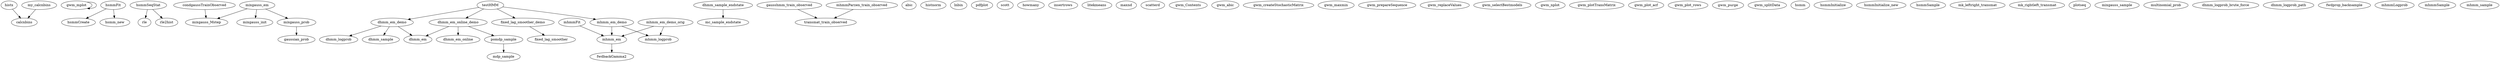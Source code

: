 /* Created by mdot for Matlab */
digraph m2html {
  histx -> calcnbins;
  my_calcnbins -> calcnbins;
  gwm_mplot -> gwm_mplot;
  hsmmFit -> hsmmCreate;
  hsmmFit -> hsmm_new;
  hsmmSeqStat -> rle;
  hsmmSeqStat -> rle2hist;
  condgaussTrainObserved -> mixgauss_Mstep;
  mixgauss_em -> mixgauss_Mstep;
  mixgauss_em -> mixgauss_init;
  mixgauss_em -> mixgauss_prob;
  mixgauss_prob -> gaussian_prob;
  dhmm_em_demo -> dhmm_em;
  dhmm_em_demo -> dhmm_logprob;
  dhmm_em_demo -> dhmm_sample;
  dhmm_em_online_demo -> dhmm_em;
  dhmm_em_online_demo -> dhmm_em_online;
  dhmm_em_online_demo -> pomdp_sample;
  dhmm_sample_endstate -> mc_sample_endstate;
  fixed_lag_smoother_demo -> fixed_lag_smoother;
  gausshmm_train_observed -> transmat_train_observed;
  mhmmFit -> mhmm_em;
  mhmmParzen_train_observed -> transmat_train_observed;
  mhmm_em -> fwdbackGamma2;
  mhmm_em_demo -> mhmm_em;
  mhmm_em_demo -> mhmm_logprob;
  mhmm_em_demo_orig -> mhmm_em;
  mhmm_em_demo_orig -> mhmm_logprob;
  pomdp_sample -> mdp_sample;
  testHMM -> dhmm_em_demo;
  testHMM -> dhmm_em_online_demo;
  testHMM -> fixed_lag_smoother_demo;
  testHMM -> mhmm_em_demo;

  abic [URL="GridWM/external_utils/abic.html"];
  calcnbins [URL="GridWM/external_utils/histogram/calcnbins.html"];
  histnorm [URL="GridWM/external_utils/histogram/histnorm.html"];
  histx [URL="GridWM/external_utils/histogram/histx.html"];
  lnbin [URL="GridWM/external_utils/histogram/lnbin.html"];
  my_calcnbins [URL="GridWM/external_utils/histogram/my_calcnbins.html"];
  pdfplot [URL="GridWM/external_utils/histogram/pdfplot.html"];
  scott [URL="GridWM/external_utils/histogram/scott.html"];
  howmany [URL="GridWM/external_utils/howmany.html"];
  insertrows [URL="GridWM/external_utils/insertrows.html"];
  litekmeans [URL="GridWM/external_utils/litekmeans.html"];
  maxnd [URL="GridWM/external_utils/maxnd.html"];
  scatterd [URL="GridWM/external_utils/scatterd.html"];
  gwm_Contents [URL="GridWM/gwm_Contents.html"];
  gwm_abic [URL="GridWM/gwm_abic.html"];
  gwm_createStochasticMatrix [URL="GridWM/gwm_createStochasticMatrix.html"];
  gwm_maxmin [URL="GridWM/gwm_maxmin.html"];
  gwm_prepareSequence [URL="GridWM/gwm_prepareSequence.html"];
  gwm_replaceValues [URL="GridWM/gwm_replaceValues.html"];
  gwm_selectBestmodels [URL="GridWM/gwm_selectBestmodels.html"];
  gwm_mplot [URL="GridWM/gwm_utils/gwm_mplot.html"];
  gwm_nplot [URL="GridWM/gwm_utils/gwm_nplot.html"];
  gwm_plotTransMatrix [URL="GridWM/gwm_utils/gwm_plotTransMatrix.html"];
  gwm_plot_acf [URL="GridWM/gwm_utils/gwm_plot_acf.html"];
  gwm_plot_rows [URL="GridWM/gwm_utils/gwm_plot_rows.html"];
  gwm_purge [URL="GridWM/gwm_utils/gwm_purge.html"];
  gwm_splitData [URL="GridWM/gwm_utils/gwm_splitData.html"];
  hsmm [URL="GridWM/hsmm/hsmm.html"];
  hsmmCreate [URL="GridWM/hsmm/hsmmCreate.html"];
  hsmmFit [URL="GridWM/hsmm/hsmmFit.html"];
  hsmmInitialize [URL="GridWM/hsmm/hsmmInitialize.html"];
  hsmmInitialize_new [URL="GridWM/hsmm/hsmmInitialize_new.html"];
  hsmmSample [URL="GridWM/hsmm/hsmmSample.html"];
  hsmmSeqStat [URL="GridWM/hsmm/hsmmSeqStat.html"];
  hsmm_new [URL="GridWM/hsmm/hsmm_new.html"];
  mk_leftright_transmat [URL="GridWM/hsmm/mk_leftright_transmat.html"];
  mk_rightleft_transmat [URL="GridWM/hsmm/mk_rightleft_transmat.html"];
  plotseq [URL="GridWM/hsmm/plotseq.html"];
  rle [URL="GridWM/hsmm/rle.html"];
  rle2hist [URL="GridWM/hsmm/rle2hist.html"];
  condgaussTrainObserved [URL="GridWM/mhmm/add/condgaussTrainObserved.html"];
  gaussian_prob [URL="GridWM/mhmm/add/gaussian_prob.html"];
  mixgauss_Mstep [URL="GridWM/mhmm/add/mixgauss_Mstep.html"];
  mixgauss_em [URL="GridWM/mhmm/add/mixgauss_em.html"];
  mixgauss_init [URL="GridWM/mhmm/add/mixgauss_init.html"];
  mixgauss_prob [URL="GridWM/mhmm/add/mixgauss_prob.html"];
  mixgauss_sample [URL="GridWM/mhmm/add/mixgauss_sample.html"];
  multinomial_prob [URL="GridWM/mhmm/add/multinomial_prob.html"];
  dhmm_em [URL="GridWM/mhmm/dhmm_em.html"];
  dhmm_em_demo [URL="GridWM/mhmm/dhmm_em_demo.html"];
  dhmm_em_online [URL="GridWM/mhmm/dhmm_em_online.html"];
  dhmm_em_online_demo [URL="GridWM/mhmm/dhmm_em_online_demo.html"];
  dhmm_logprob [URL="GridWM/mhmm/dhmm_logprob.html"];
  dhmm_logprob_brute_force [URL="GridWM/mhmm/dhmm_logprob_brute_force.html"];
  dhmm_logprob_path [URL="GridWM/mhmm/dhmm_logprob_path.html"];
  dhmm_sample [URL="GridWM/mhmm/dhmm_sample.html"];
  dhmm_sample_endstate [URL="GridWM/mhmm/dhmm_sample_endstate.html"];
  fixed_lag_smoother [URL="GridWM/mhmm/fixed_lag_smoother.html"];
  fixed_lag_smoother_demo [URL="GridWM/mhmm/fixed_lag_smoother_demo.html"];
  fwdbackGamma2 [URL="GridWM/mhmm/fwdbackGamma2.html"];
  fwdprop_backsample [URL="GridWM/mhmm/fwdprop_backsample.html"];
  gausshmm_train_observed [URL="GridWM/mhmm/gausshmm_train_observed.html"];
  mc_sample_endstate [URL="GridWM/mhmm/mc_sample_endstate.html"];
  mdp_sample [URL="GridWM/mhmm/mdp_sample.html"];
  mhmmFit [URL="GridWM/mhmm/mhmmFit.html"];
  mhmmLogprob [URL="GridWM/mhmm/mhmmLogprob.html"];
  mhmmParzen_train_observed [URL="GridWM/mhmm/mhmmParzen_train_observed.html"];
  mhmmSample [URL="GridWM/mhmm/mhmmSample.html"];
  mhmm_em [URL="GridWM/mhmm/mhmm_em.html"];
  mhmm_em_demo [URL="GridWM/mhmm/mhmm_em_demo.html"];
  mhmm_em_demo_orig [URL="GridWM/mhmm/mhmm_em_demo_orig.html"];
  mhmm_logprob [URL="GridWM/mhmm/mhmm_logprob.html"];
  mhmm_sample [URL="GridWM/mhmm/mhmm_sample.html"];
  mk_leftright_transmat [URL="GridWM/mhmm/mk_leftright_transmat.html"];
  mk_rightleft_transmat [URL="GridWM/mhmm/mk_rightleft_transmat.html"];
  pomdp_sample [URL="GridWM/mhmm/pomdp_sample.html"];
  testHMM [URL="GridWM/mhmm/testHMM.html"];
  transmat_train_observed [URL="GridWM/mhmm/transmat_train_observed.html"];
}